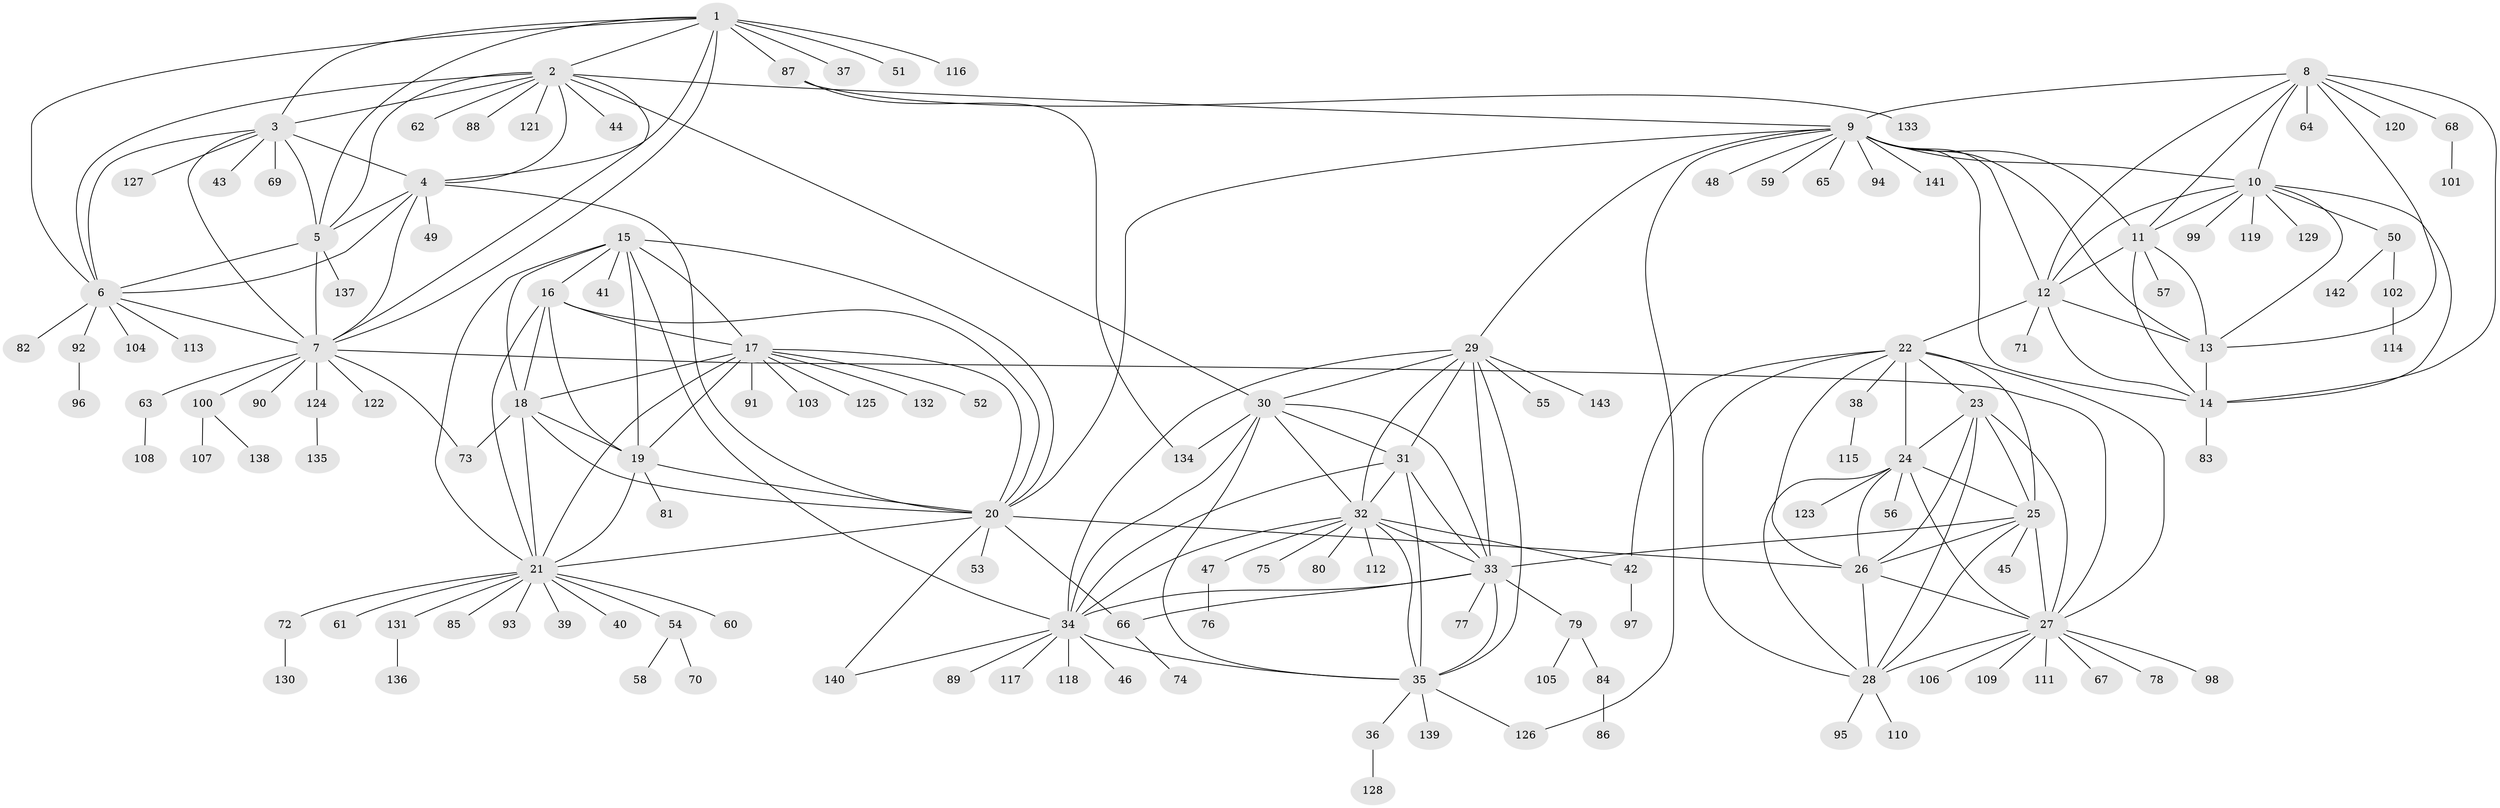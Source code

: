 // coarse degree distribution, {9: 0.018518518518518517, 10: 0.027777777777777776, 7: 0.009259259259259259, 14: 0.009259259259259259, 5: 0.046296296296296294, 8: 0.037037037037037035, 15: 0.009259259259259259, 3: 0.009259259259259259, 6: 0.046296296296296294, 12: 0.018518518518518517, 13: 0.009259259259259259, 2: 0.1388888888888889, 1: 0.6203703703703703}
// Generated by graph-tools (version 1.1) at 2025/42/03/06/25 10:42:09]
// undirected, 143 vertices, 229 edges
graph export_dot {
graph [start="1"]
  node [color=gray90,style=filled];
  1;
  2;
  3;
  4;
  5;
  6;
  7;
  8;
  9;
  10;
  11;
  12;
  13;
  14;
  15;
  16;
  17;
  18;
  19;
  20;
  21;
  22;
  23;
  24;
  25;
  26;
  27;
  28;
  29;
  30;
  31;
  32;
  33;
  34;
  35;
  36;
  37;
  38;
  39;
  40;
  41;
  42;
  43;
  44;
  45;
  46;
  47;
  48;
  49;
  50;
  51;
  52;
  53;
  54;
  55;
  56;
  57;
  58;
  59;
  60;
  61;
  62;
  63;
  64;
  65;
  66;
  67;
  68;
  69;
  70;
  71;
  72;
  73;
  74;
  75;
  76;
  77;
  78;
  79;
  80;
  81;
  82;
  83;
  84;
  85;
  86;
  87;
  88;
  89;
  90;
  91;
  92;
  93;
  94;
  95;
  96;
  97;
  98;
  99;
  100;
  101;
  102;
  103;
  104;
  105;
  106;
  107;
  108;
  109;
  110;
  111;
  112;
  113;
  114;
  115;
  116;
  117;
  118;
  119;
  120;
  121;
  122;
  123;
  124;
  125;
  126;
  127;
  128;
  129;
  130;
  131;
  132;
  133;
  134;
  135;
  136;
  137;
  138;
  139;
  140;
  141;
  142;
  143;
  1 -- 2;
  1 -- 3;
  1 -- 4;
  1 -- 5;
  1 -- 6;
  1 -- 7;
  1 -- 37;
  1 -- 51;
  1 -- 87;
  1 -- 116;
  2 -- 3;
  2 -- 4;
  2 -- 5;
  2 -- 6;
  2 -- 7;
  2 -- 9;
  2 -- 30;
  2 -- 44;
  2 -- 62;
  2 -- 88;
  2 -- 121;
  3 -- 4;
  3 -- 5;
  3 -- 6;
  3 -- 7;
  3 -- 43;
  3 -- 69;
  3 -- 127;
  4 -- 5;
  4 -- 6;
  4 -- 7;
  4 -- 20;
  4 -- 49;
  5 -- 6;
  5 -- 7;
  5 -- 137;
  6 -- 7;
  6 -- 82;
  6 -- 92;
  6 -- 104;
  6 -- 113;
  7 -- 27;
  7 -- 63;
  7 -- 73;
  7 -- 90;
  7 -- 100;
  7 -- 122;
  7 -- 124;
  8 -- 9;
  8 -- 10;
  8 -- 11;
  8 -- 12;
  8 -- 13;
  8 -- 14;
  8 -- 64;
  8 -- 68;
  8 -- 120;
  9 -- 10;
  9 -- 11;
  9 -- 12;
  9 -- 13;
  9 -- 14;
  9 -- 20;
  9 -- 29;
  9 -- 48;
  9 -- 59;
  9 -- 65;
  9 -- 94;
  9 -- 126;
  9 -- 141;
  10 -- 11;
  10 -- 12;
  10 -- 13;
  10 -- 14;
  10 -- 50;
  10 -- 99;
  10 -- 119;
  10 -- 129;
  11 -- 12;
  11 -- 13;
  11 -- 14;
  11 -- 57;
  12 -- 13;
  12 -- 14;
  12 -- 22;
  12 -- 71;
  13 -- 14;
  14 -- 83;
  15 -- 16;
  15 -- 17;
  15 -- 18;
  15 -- 19;
  15 -- 20;
  15 -- 21;
  15 -- 34;
  15 -- 41;
  16 -- 17;
  16 -- 18;
  16 -- 19;
  16 -- 20;
  16 -- 21;
  17 -- 18;
  17 -- 19;
  17 -- 20;
  17 -- 21;
  17 -- 52;
  17 -- 91;
  17 -- 103;
  17 -- 125;
  17 -- 132;
  18 -- 19;
  18 -- 20;
  18 -- 21;
  18 -- 73;
  19 -- 20;
  19 -- 21;
  19 -- 81;
  20 -- 21;
  20 -- 26;
  20 -- 53;
  20 -- 66;
  20 -- 140;
  21 -- 39;
  21 -- 40;
  21 -- 54;
  21 -- 60;
  21 -- 61;
  21 -- 72;
  21 -- 85;
  21 -- 93;
  21 -- 131;
  22 -- 23;
  22 -- 24;
  22 -- 25;
  22 -- 26;
  22 -- 27;
  22 -- 28;
  22 -- 38;
  22 -- 42;
  23 -- 24;
  23 -- 25;
  23 -- 26;
  23 -- 27;
  23 -- 28;
  24 -- 25;
  24 -- 26;
  24 -- 27;
  24 -- 28;
  24 -- 56;
  24 -- 123;
  25 -- 26;
  25 -- 27;
  25 -- 28;
  25 -- 33;
  25 -- 45;
  26 -- 27;
  26 -- 28;
  27 -- 28;
  27 -- 67;
  27 -- 78;
  27 -- 98;
  27 -- 106;
  27 -- 109;
  27 -- 111;
  28 -- 95;
  28 -- 110;
  29 -- 30;
  29 -- 31;
  29 -- 32;
  29 -- 33;
  29 -- 34;
  29 -- 35;
  29 -- 55;
  29 -- 143;
  30 -- 31;
  30 -- 32;
  30 -- 33;
  30 -- 34;
  30 -- 35;
  30 -- 134;
  31 -- 32;
  31 -- 33;
  31 -- 34;
  31 -- 35;
  32 -- 33;
  32 -- 34;
  32 -- 35;
  32 -- 42;
  32 -- 47;
  32 -- 75;
  32 -- 80;
  32 -- 112;
  33 -- 34;
  33 -- 35;
  33 -- 66;
  33 -- 77;
  33 -- 79;
  34 -- 35;
  34 -- 46;
  34 -- 89;
  34 -- 117;
  34 -- 118;
  34 -- 140;
  35 -- 36;
  35 -- 126;
  35 -- 139;
  36 -- 128;
  38 -- 115;
  42 -- 97;
  47 -- 76;
  50 -- 102;
  50 -- 142;
  54 -- 58;
  54 -- 70;
  63 -- 108;
  66 -- 74;
  68 -- 101;
  72 -- 130;
  79 -- 84;
  79 -- 105;
  84 -- 86;
  87 -- 133;
  87 -- 134;
  92 -- 96;
  100 -- 107;
  100 -- 138;
  102 -- 114;
  124 -- 135;
  131 -- 136;
}
